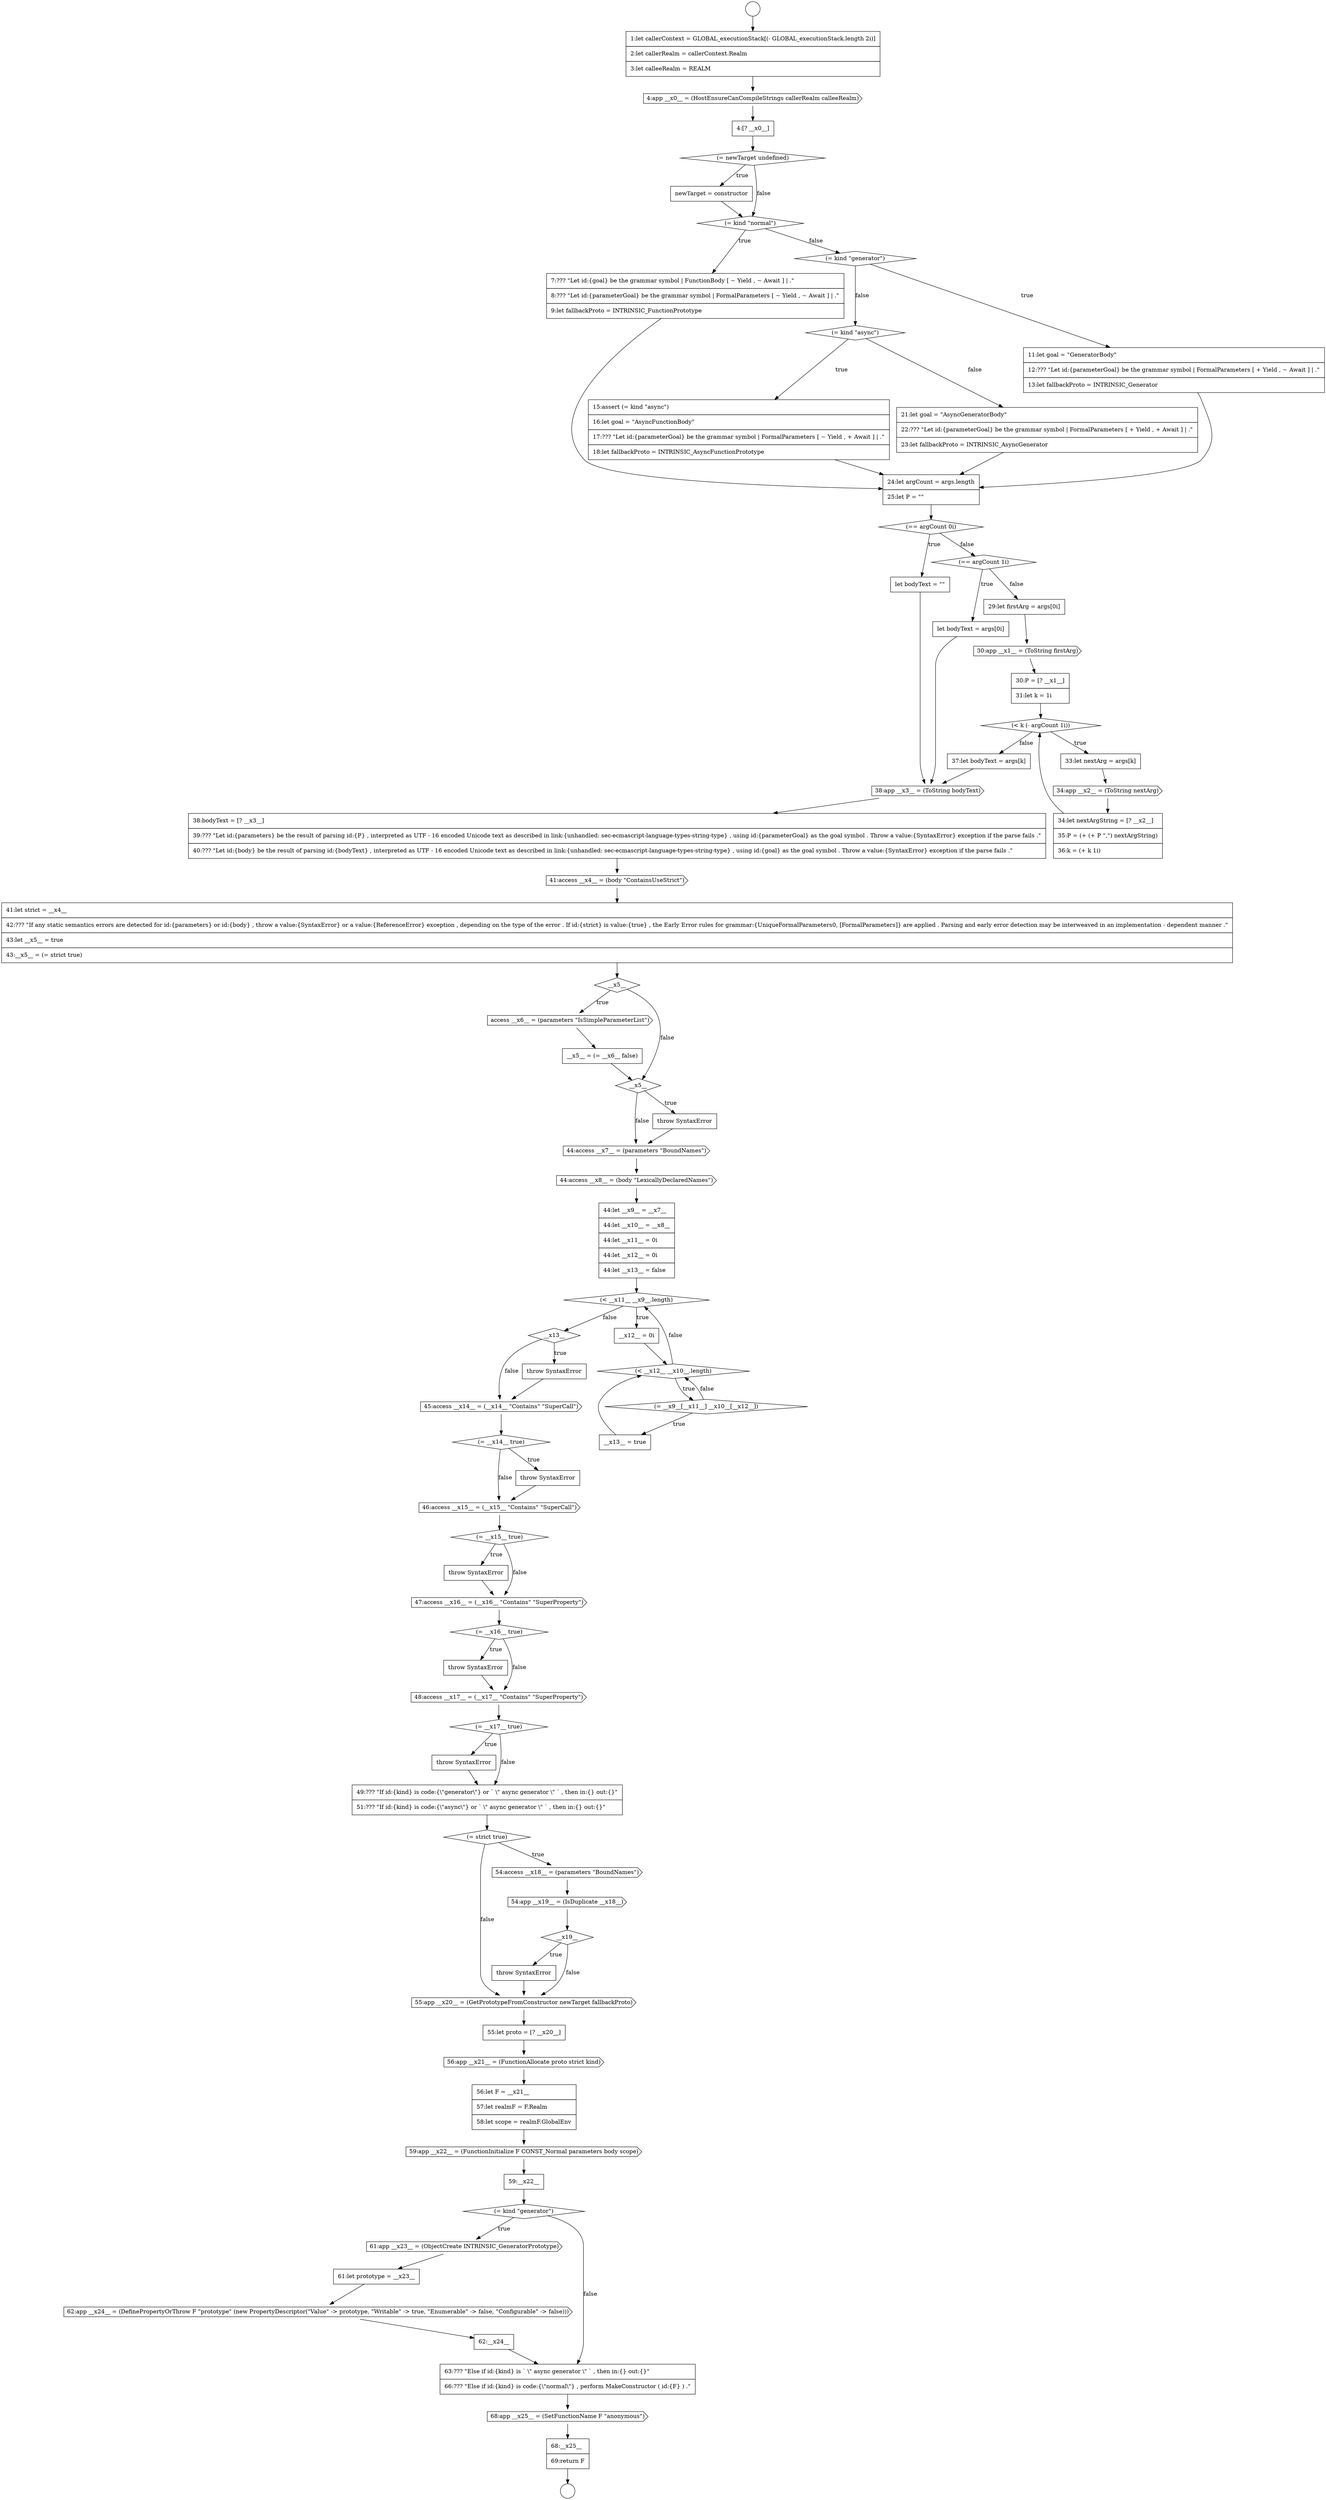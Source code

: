 digraph {
  node11549 [shape=cds, label=<<font color="black">access __x6__ = (parameters &quot;IsSimpleParameterList&quot;)</font>> color="black" fillcolor="white" style=filled]
  node11560 [shape=none, margin=0, label=<<font color="black">
    <table border="0" cellborder="1" cellspacing="0" cellpadding="10">
      <tr><td align="left">__x13__ = true</td></tr>
    </table>
  </font>> color="black" fillcolor="white" style=filled]
  node11566 [shape=cds, label=<<font color="black">46:access __x15__ = (__x15__ &quot;Contains&quot; &quot;SuperCall&quot;)</font>> color="black" fillcolor="white" style=filled]
  node11525 [shape=none, margin=0, label=<<font color="black">
    <table border="0" cellborder="1" cellspacing="0" cellpadding="10">
      <tr><td align="left">7:??? &quot;Let id:{goal} be the grammar symbol | FunctionBody [ ~ Yield , ~ Await ] | .&quot;</td></tr>
      <tr><td align="left">8:??? &quot;Let id:{parameterGoal} be the grammar symbol | FormalParameters [ ~ Yield , ~ Await ] | .&quot;</td></tr>
      <tr><td align="left">9:let fallbackProto = INTRINSIC_FunctionPrototype</td></tr>
    </table>
  </font>> color="black" fillcolor="white" style=filled]
  node11543 [shape=none, margin=0, label=<<font color="black">
    <table border="0" cellborder="1" cellspacing="0" cellpadding="10">
      <tr><td align="left">37:let bodyText = args[k]</td></tr>
    </table>
  </font>> color="black" fillcolor="white" style=filled]
  node11518 [shape=circle label=" " color="black" fillcolor="white" style=filled]
  node11517 [shape=circle label=" " color="black" fillcolor="white" style=filled]
  node11581 [shape=cds, label=<<font color="black">55:app __x20__ = (GetPrototypeFromConstructor newTarget fallbackProto)</font>> color="black" fillcolor="white" style=filled]
  node11527 [shape=none, margin=0, label=<<font color="black">
    <table border="0" cellborder="1" cellspacing="0" cellpadding="10">
      <tr><td align="left">11:let goal = &quot;GeneratorBody&quot;</td></tr>
      <tr><td align="left">12:??? &quot;Let id:{parameterGoal} be the grammar symbol | FormalParameters [ + Yield , ~ Await ] | .&quot;</td></tr>
      <tr><td align="left">13:let fallbackProto = INTRINSIC_Generator</td></tr>
    </table>
  </font>> color="black" fillcolor="white" style=filled]
  node11571 [shape=none, margin=0, label=<<font color="black">
    <table border="0" cellborder="1" cellspacing="0" cellpadding="10">
      <tr><td align="left">throw SyntaxError</td></tr>
    </table>
  </font>> color="black" fillcolor="white" style=filled]
  node11556 [shape=diamond, label=<<font color="black">(&lt; __x11__ __x9__.length)</font>> color="black" fillcolor="white" style=filled]
  node11542 [shape=none, margin=0, label=<<font color="black">
    <table border="0" cellborder="1" cellspacing="0" cellpadding="10">
      <tr><td align="left">34:let nextArgString = [? __x2__]</td></tr>
      <tr><td align="left">35:P = (+ (+ P &quot;,&quot;) nextArgString)</td></tr>
      <tr><td align="left">36:k = (+ k 1i)</td></tr>
    </table>
  </font>> color="black" fillcolor="white" style=filled]
  node11568 [shape=none, margin=0, label=<<font color="black">
    <table border="0" cellborder="1" cellspacing="0" cellpadding="10">
      <tr><td align="left">throw SyntaxError</td></tr>
    </table>
  </font>> color="black" fillcolor="white" style=filled]
  node11588 [shape=cds, label=<<font color="black">61:app __x23__ = (ObjectCreate INTRINSIC_GeneratorPrototype)</font>> color="black" fillcolor="white" style=filled]
  node11533 [shape=none, margin=0, label=<<font color="black">
    <table border="0" cellborder="1" cellspacing="0" cellpadding="10">
      <tr><td align="left">let bodyText = &quot;&quot;</td></tr>
    </table>
  </font>> color="black" fillcolor="white" style=filled]
  node11564 [shape=diamond, label=<<font color="black">(= __x14__ true)</font>> color="black" fillcolor="white" style=filled]
  node11538 [shape=none, margin=0, label=<<font color="black">
    <table border="0" cellborder="1" cellspacing="0" cellpadding="10">
      <tr><td align="left">30:P = [? __x1__]</td></tr>
      <tr><td align="left">31:let k = 1i</td></tr>
    </table>
  </font>> color="black" fillcolor="white" style=filled]
  node11577 [shape=cds, label=<<font color="black">54:access __x18__ = (parameters &quot;BoundNames&quot;)</font>> color="black" fillcolor="white" style=filled]
  node11523 [shape=none, margin=0, label=<<font color="black">
    <table border="0" cellborder="1" cellspacing="0" cellpadding="10">
      <tr><td align="left">newTarget = constructor</td></tr>
    </table>
  </font>> color="black" fillcolor="white" style=filled]
  node11528 [shape=diamond, label=<<font color="black">(= kind &quot;async&quot;)</font>> color="black" fillcolor="white" style=filled]
  node11555 [shape=none, margin=0, label=<<font color="black">
    <table border="0" cellborder="1" cellspacing="0" cellpadding="10">
      <tr><td align="left">44:let __x9__ = __x7__</td></tr>
      <tr><td align="left">44:let __x10__ = __x8__</td></tr>
      <tr><td align="left">44:let __x11__ = 0i</td></tr>
      <tr><td align="left">44:let __x12__ = 0i</td></tr>
      <tr><td align="left">44:let __x13__ = false</td></tr>
    </table>
  </font>> color="black" fillcolor="white" style=filled]
  node11550 [shape=none, margin=0, label=<<font color="black">
    <table border="0" cellborder="1" cellspacing="0" cellpadding="10">
      <tr><td align="left">__x5__ = (= __x6__ false)</td></tr>
    </table>
  </font>> color="black" fillcolor="white" style=filled]
  node11545 [shape=none, margin=0, label=<<font color="black">
    <table border="0" cellborder="1" cellspacing="0" cellpadding="10">
      <tr><td align="left">38:bodyText = [? __x3__]</td></tr>
      <tr><td align="left">39:??? &quot;Let id:{parameters} be the result of parsing id:{P} , interpreted as UTF - 16 encoded Unicode text as described in link:{unhandled: sec-ecmascript-language-types-string-type} , using id:{parameterGoal} as the goal symbol . Throw a value:{SyntaxError} exception if the parse fails .&quot;</td></tr>
      <tr><td align="left">40:??? &quot;Let id:{body} be the result of parsing id:{bodyText} , interpreted as UTF - 16 encoded Unicode text as described in link:{unhandled: sec-ecmascript-language-types-string-type} , using id:{goal} as the goal symbol . Throw a value:{SyntaxError} exception if the parse fails .&quot;</td></tr>
    </table>
  </font>> color="black" fillcolor="white" style=filled]
  node11520 [shape=cds, label=<<font color="black">4:app __x0__ = (HostEnsureCanCompileStrings callerRealm calleeRealm)</font>> color="black" fillcolor="white" style=filled]
  node11582 [shape=none, margin=0, label=<<font color="black">
    <table border="0" cellborder="1" cellspacing="0" cellpadding="10">
      <tr><td align="left">55:let proto = [? __x20__]</td></tr>
    </table>
  </font>> color="black" fillcolor="white" style=filled]
  node11587 [shape=diamond, label=<<font color="black">(= kind &quot;generator&quot;)</font>> color="black" fillcolor="white" style=filled]
  node11565 [shape=none, margin=0, label=<<font color="black">
    <table border="0" cellborder="1" cellspacing="0" cellpadding="10">
      <tr><td align="left">throw SyntaxError</td></tr>
    </table>
  </font>> color="black" fillcolor="white" style=filled]
  node11592 [shape=none, margin=0, label=<<font color="black">
    <table border="0" cellborder="1" cellspacing="0" cellpadding="10">
      <tr><td align="left">63:??? &quot;Else if id:{kind} is ` \&quot; async generator \&quot; ` , then in:{} out:{}&quot;</td></tr>
      <tr><td align="left">66:??? &quot;Else if id:{kind} is code:{\&quot;normal\&quot;} , perform MakeConstructor ( id:{F} ) .&quot;</td></tr>
    </table>
  </font>> color="black" fillcolor="white" style=filled]
  node11570 [shape=diamond, label=<<font color="black">(= __x16__ true)</font>> color="black" fillcolor="white" style=filled]
  node11532 [shape=diamond, label=<<font color="black">(== argCount 0i)</font>> color="black" fillcolor="white" style=filled]
  node11536 [shape=none, margin=0, label=<<font color="black">
    <table border="0" cellborder="1" cellspacing="0" cellpadding="10">
      <tr><td align="left">29:let firstArg = args[0i]</td></tr>
    </table>
  </font>> color="black" fillcolor="white" style=filled]
  node11574 [shape=none, margin=0, label=<<font color="black">
    <table border="0" cellborder="1" cellspacing="0" cellpadding="10">
      <tr><td align="left">throw SyntaxError</td></tr>
    </table>
  </font>> color="black" fillcolor="white" style=filled]
  node11593 [shape=cds, label=<<font color="black">68:app __x25__ = (SetFunctionName F &quot;anonymous&quot;)</font>> color="black" fillcolor="white" style=filled]
  node11524 [shape=diamond, label=<<font color="black">(= kind &quot;normal&quot;)</font>> color="black" fillcolor="white" style=filled]
  node11546 [shape=cds, label=<<font color="black">41:access __x4__ = (body &quot;ContainsUseStrict&quot;)</font>> color="black" fillcolor="white" style=filled]
  node11544 [shape=cds, label=<<font color="black">38:app __x3__ = (ToString bodyText)</font>> color="black" fillcolor="white" style=filled]
  node11559 [shape=diamond, label=<<font color="black">(= __x9__[__x11__] __x10__[__x12__])</font>> color="black" fillcolor="white" style=filled]
  node11576 [shape=diamond, label=<<font color="black">(= strict true)</font>> color="black" fillcolor="white" style=filled]
  node11539 [shape=diamond, label=<<font color="black">(&lt; k (- argCount 1i))</font>> color="black" fillcolor="white" style=filled]
  node11578 [shape=cds, label=<<font color="black">54:app __x19__ = (IsDuplicate __x18__)</font>> color="black" fillcolor="white" style=filled]
  node11591 [shape=none, margin=0, label=<<font color="black">
    <table border="0" cellborder="1" cellspacing="0" cellpadding="10">
      <tr><td align="left">62:__x24__</td></tr>
    </table>
  </font>> color="black" fillcolor="white" style=filled]
  node11561 [shape=diamond, label=<<font color="black">__x13__</font>> color="black" fillcolor="white" style=filled]
  node11554 [shape=cds, label=<<font color="black">44:access __x8__ = (body &quot;LexicallyDeclaredNames&quot;)</font>> color="black" fillcolor="white" style=filled]
  node11531 [shape=none, margin=0, label=<<font color="black">
    <table border="0" cellborder="1" cellspacing="0" cellpadding="10">
      <tr><td align="left">24:let argCount = args.length</td></tr>
      <tr><td align="left">25:let P = &quot;&quot;</td></tr>
    </table>
  </font>> color="black" fillcolor="white" style=filled]
  node11586 [shape=none, margin=0, label=<<font color="black">
    <table border="0" cellborder="1" cellspacing="0" cellpadding="10">
      <tr><td align="left">59:__x22__</td></tr>
    </table>
  </font>> color="black" fillcolor="white" style=filled]
  node11583 [shape=cds, label=<<font color="black">56:app __x21__ = (FunctionAllocate proto strict kind)</font>> color="black" fillcolor="white" style=filled]
  node11569 [shape=cds, label=<<font color="black">47:access __x16__ = (__x16__ &quot;Contains&quot; &quot;SuperProperty&quot;)</font>> color="black" fillcolor="white" style=filled]
  node11519 [shape=none, margin=0, label=<<font color="black">
    <table border="0" cellborder="1" cellspacing="0" cellpadding="10">
      <tr><td align="left">1:let callerContext = GLOBAL_executionStack[(- GLOBAL_executionStack.length 2i)]</td></tr>
      <tr><td align="left">2:let callerRealm = callerContext.Realm</td></tr>
      <tr><td align="left">3:let calleeRealm = REALM</td></tr>
    </table>
  </font>> color="black" fillcolor="white" style=filled]
  node11551 [shape=diamond, label=<<font color="black">__x5__</font>> color="black" fillcolor="white" style=filled]
  node11521 [shape=none, margin=0, label=<<font color="black">
    <table border="0" cellborder="1" cellspacing="0" cellpadding="10">
      <tr><td align="left">4:[? __x0__]</td></tr>
    </table>
  </font>> color="black" fillcolor="white" style=filled]
  node11558 [shape=diamond, label=<<font color="black">(&lt; __x12__ __x10__.length)</font>> color="black" fillcolor="white" style=filled]
  node11590 [shape=cds, label=<<font color="black">62:app __x24__ = (DefinePropertyOrThrow F &quot;prototype&quot; (new PropertyDescriptor(&quot;Value&quot; -&gt; prototype, &quot;Writable&quot; -&gt; true, &quot;Enumerable&quot; -&gt; false, &quot;Configurable&quot; -&gt; false)))</font>> color="black" fillcolor="white" style=filled]
  node11535 [shape=none, margin=0, label=<<font color="black">
    <table border="0" cellborder="1" cellspacing="0" cellpadding="10">
      <tr><td align="left">let bodyText = args[0i]</td></tr>
    </table>
  </font>> color="black" fillcolor="white" style=filled]
  node11579 [shape=diamond, label=<<font color="black">__x19__</font>> color="black" fillcolor="white" style=filled]
  node11547 [shape=none, margin=0, label=<<font color="black">
    <table border="0" cellborder="1" cellspacing="0" cellpadding="10">
      <tr><td align="left">41:let strict = __x4__</td></tr>
      <tr><td align="left">42:??? &quot;If any static semantics errors are detected for id:{parameters} or id:{body} , throw a value:{SyntaxError} or a value:{ReferenceError} exception , depending on the type of the error . If id:{strict} is value:{true} , the Early Error rules for grammar:{UniqueFormalParameters0, [FormalParameters]} are applied . Parsing and early error detection may be interweaved in an implementation - dependent manner .&quot;</td></tr>
      <tr><td align="left">43:let __x5__ = true</td></tr>
      <tr><td align="left">43:__x5__ = (= strict true)</td></tr>
    </table>
  </font>> color="black" fillcolor="white" style=filled]
  node11575 [shape=none, margin=0, label=<<font color="black">
    <table border="0" cellborder="1" cellspacing="0" cellpadding="10">
      <tr><td align="left">49:??? &quot;If id:{kind} is code:{\&quot;generator\&quot;} or ` \&quot; async generator \&quot; ` , then in:{} out:{}&quot;</td></tr>
      <tr><td align="left">51:??? &quot;If id:{kind} is code:{\&quot;async\&quot;} or ` \&quot; async generator \&quot; ` , then in:{} out:{}&quot;</td></tr>
    </table>
  </font>> color="black" fillcolor="white" style=filled]
  node11562 [shape=none, margin=0, label=<<font color="black">
    <table border="0" cellborder="1" cellspacing="0" cellpadding="10">
      <tr><td align="left">throw SyntaxError</td></tr>
    </table>
  </font>> color="black" fillcolor="white" style=filled]
  node11594 [shape=none, margin=0, label=<<font color="black">
    <table border="0" cellborder="1" cellspacing="0" cellpadding="10">
      <tr><td align="left">68:__x25__</td></tr>
      <tr><td align="left">69:return F</td></tr>
    </table>
  </font>> color="black" fillcolor="white" style=filled]
  node11573 [shape=diamond, label=<<font color="black">(= __x17__ true)</font>> color="black" fillcolor="white" style=filled]
  node11540 [shape=none, margin=0, label=<<font color="black">
    <table border="0" cellborder="1" cellspacing="0" cellpadding="10">
      <tr><td align="left">33:let nextArg = args[k]</td></tr>
    </table>
  </font>> color="black" fillcolor="white" style=filled]
  node11530 [shape=none, margin=0, label=<<font color="black">
    <table border="0" cellborder="1" cellspacing="0" cellpadding="10">
      <tr><td align="left">21:let goal = &quot;AsyncGeneratorBody&quot;</td></tr>
      <tr><td align="left">22:??? &quot;Let id:{parameterGoal} be the grammar symbol | FormalParameters [ + Yield , + Await ] | .&quot;</td></tr>
      <tr><td align="left">23:let fallbackProto = INTRINSIC_AsyncGenerator</td></tr>
    </table>
  </font>> color="black" fillcolor="white" style=filled]
  node11541 [shape=cds, label=<<font color="black">34:app __x2__ = (ToString nextArg)</font>> color="black" fillcolor="white" style=filled]
  node11572 [shape=cds, label=<<font color="black">48:access __x17__ = (__x17__ &quot;Contains&quot; &quot;SuperProperty&quot;)</font>> color="black" fillcolor="white" style=filled]
  node11584 [shape=none, margin=0, label=<<font color="black">
    <table border="0" cellborder="1" cellspacing="0" cellpadding="10">
      <tr><td align="left">56:let F = __x21__</td></tr>
      <tr><td align="left">57:let realmF = F.Realm</td></tr>
      <tr><td align="left">58:let scope = realmF.GlobalEnv</td></tr>
    </table>
  </font>> color="black" fillcolor="white" style=filled]
  node11585 [shape=cds, label=<<font color="black">59:app __x22__ = (FunctionInitialize F CONST_Normal parameters body scope)</font>> color="black" fillcolor="white" style=filled]
  node11567 [shape=diamond, label=<<font color="black">(= __x15__ true)</font>> color="black" fillcolor="white" style=filled]
  node11553 [shape=cds, label=<<font color="black">44:access __x7__ = (parameters &quot;BoundNames&quot;)</font>> color="black" fillcolor="white" style=filled]
  node11526 [shape=diamond, label=<<font color="black">(= kind &quot;generator&quot;)</font>> color="black" fillcolor="white" style=filled]
  node11552 [shape=none, margin=0, label=<<font color="black">
    <table border="0" cellborder="1" cellspacing="0" cellpadding="10">
      <tr><td align="left">throw SyntaxError</td></tr>
    </table>
  </font>> color="black" fillcolor="white" style=filled]
  node11537 [shape=cds, label=<<font color="black">30:app __x1__ = (ToString firstArg)</font>> color="black" fillcolor="white" style=filled]
  node11580 [shape=none, margin=0, label=<<font color="black">
    <table border="0" cellborder="1" cellspacing="0" cellpadding="10">
      <tr><td align="left">throw SyntaxError</td></tr>
    </table>
  </font>> color="black" fillcolor="white" style=filled]
  node11589 [shape=none, margin=0, label=<<font color="black">
    <table border="0" cellborder="1" cellspacing="0" cellpadding="10">
      <tr><td align="left">61:let prototype = __x23__</td></tr>
    </table>
  </font>> color="black" fillcolor="white" style=filled]
  node11563 [shape=cds, label=<<font color="black">45:access __x14__ = (__x14__ &quot;Contains&quot; &quot;SuperCall&quot;)</font>> color="black" fillcolor="white" style=filled]
  node11557 [shape=none, margin=0, label=<<font color="black">
    <table border="0" cellborder="1" cellspacing="0" cellpadding="10">
      <tr><td align="left">__x12__ = 0i</td></tr>
    </table>
  </font>> color="black" fillcolor="white" style=filled]
  node11548 [shape=diamond, label=<<font color="black">__x5__</font>> color="black" fillcolor="white" style=filled]
  node11522 [shape=diamond, label=<<font color="black">(= newTarget undefined)</font>> color="black" fillcolor="white" style=filled]
  node11534 [shape=diamond, label=<<font color="black">(== argCount 1i)</font>> color="black" fillcolor="white" style=filled]
  node11529 [shape=none, margin=0, label=<<font color="black">
    <table border="0" cellborder="1" cellspacing="0" cellpadding="10">
      <tr><td align="left">15:assert (= kind &quot;async&quot;)</td></tr>
      <tr><td align="left">16:let goal = &quot;AsyncFunctionBody&quot;</td></tr>
      <tr><td align="left">17:??? &quot;Let id:{parameterGoal} be the grammar symbol | FormalParameters [ ~ Yield , + Await ] | .&quot;</td></tr>
      <tr><td align="left">18:let fallbackProto = INTRINSIC_AsyncFunctionPrototype</td></tr>
    </table>
  </font>> color="black" fillcolor="white" style=filled]
  node11562 -> node11563 [ color="black"]
  node11575 -> node11576 [ color="black"]
  node11520 -> node11521 [ color="black"]
  node11561 -> node11562 [label=<<font color="black">true</font>> color="black"]
  node11561 -> node11563 [label=<<font color="black">false</font>> color="black"]
  node11545 -> node11546 [ color="black"]
  node11588 -> node11589 [ color="black"]
  node11521 -> node11522 [ color="black"]
  node11553 -> node11554 [ color="black"]
  node11543 -> node11544 [ color="black"]
  node11536 -> node11537 [ color="black"]
  node11558 -> node11559 [label=<<font color="black">true</font>> color="black"]
  node11558 -> node11556 [label=<<font color="black">false</font>> color="black"]
  node11559 -> node11560 [label=<<font color="black">true</font>> color="black"]
  node11559 -> node11558 [label=<<font color="black">false</font>> color="black"]
  node11540 -> node11541 [ color="black"]
  node11522 -> node11523 [label=<<font color="black">true</font>> color="black"]
  node11522 -> node11524 [label=<<font color="black">false</font>> color="black"]
  node11574 -> node11575 [ color="black"]
  node11556 -> node11557 [label=<<font color="black">true</font>> color="black"]
  node11556 -> node11561 [label=<<font color="black">false</font>> color="black"]
  node11517 -> node11519 [ color="black"]
  node11590 -> node11591 [ color="black"]
  node11577 -> node11578 [ color="black"]
  node11576 -> node11577 [label=<<font color="black">true</font>> color="black"]
  node11576 -> node11581 [label=<<font color="black">false</font>> color="black"]
  node11523 -> node11524 [ color="black"]
  node11568 -> node11569 [ color="black"]
  node11532 -> node11533 [label=<<font color="black">true</font>> color="black"]
  node11532 -> node11534 [label=<<font color="black">false</font>> color="black"]
  node11542 -> node11539 [ color="black"]
  node11571 -> node11572 [ color="black"]
  node11539 -> node11540 [label=<<font color="black">true</font>> color="black"]
  node11539 -> node11543 [label=<<font color="black">false</font>> color="black"]
  node11578 -> node11579 [ color="black"]
  node11591 -> node11592 [ color="black"]
  node11581 -> node11582 [ color="black"]
  node11555 -> node11556 [ color="black"]
  node11525 -> node11531 [ color="black"]
  node11560 -> node11558 [ color="black"]
  node11567 -> node11568 [label=<<font color="black">true</font>> color="black"]
  node11567 -> node11569 [label=<<font color="black">false</font>> color="black"]
  node11587 -> node11588 [label=<<font color="black">true</font>> color="black"]
  node11587 -> node11592 [label=<<font color="black">false</font>> color="black"]
  node11580 -> node11581 [ color="black"]
  node11570 -> node11571 [label=<<font color="black">true</font>> color="black"]
  node11570 -> node11572 [label=<<font color="black">false</font>> color="black"]
  node11594 -> node11518 [ color="black"]
  node11548 -> node11549 [label=<<font color="black">true</font>> color="black"]
  node11548 -> node11551 [label=<<font color="black">false</font>> color="black"]
  node11544 -> node11545 [ color="black"]
  node11530 -> node11531 [ color="black"]
  node11541 -> node11542 [ color="black"]
  node11584 -> node11585 [ color="black"]
  node11593 -> node11594 [ color="black"]
  node11585 -> node11586 [ color="black"]
  node11551 -> node11552 [label=<<font color="black">true</font>> color="black"]
  node11551 -> node11553 [label=<<font color="black">false</font>> color="black"]
  node11589 -> node11590 [ color="black"]
  node11519 -> node11520 [ color="black"]
  node11554 -> node11555 [ color="black"]
  node11535 -> node11544 [ color="black"]
  node11569 -> node11570 [ color="black"]
  node11524 -> node11525 [label=<<font color="black">true</font>> color="black"]
  node11524 -> node11526 [label=<<font color="black">false</font>> color="black"]
  node11538 -> node11539 [ color="black"]
  node11592 -> node11593 [ color="black"]
  node11582 -> node11583 [ color="black"]
  node11531 -> node11532 [ color="black"]
  node11533 -> node11544 [ color="black"]
  node11563 -> node11564 [ color="black"]
  node11566 -> node11567 [ color="black"]
  node11546 -> node11547 [ color="black"]
  node11583 -> node11584 [ color="black"]
  node11573 -> node11574 [label=<<font color="black">true</font>> color="black"]
  node11573 -> node11575 [label=<<font color="black">false</font>> color="black"]
  node11586 -> node11587 [ color="black"]
  node11557 -> node11558 [ color="black"]
  node11537 -> node11538 [ color="black"]
  node11564 -> node11565 [label=<<font color="black">true</font>> color="black"]
  node11564 -> node11566 [label=<<font color="black">false</font>> color="black"]
  node11579 -> node11580 [label=<<font color="black">true</font>> color="black"]
  node11579 -> node11581 [label=<<font color="black">false</font>> color="black"]
  node11528 -> node11529 [label=<<font color="black">true</font>> color="black"]
  node11528 -> node11530 [label=<<font color="black">false</font>> color="black"]
  node11550 -> node11551 [ color="black"]
  node11552 -> node11553 [ color="black"]
  node11565 -> node11566 [ color="black"]
  node11529 -> node11531 [ color="black"]
  node11549 -> node11550 [ color="black"]
  node11572 -> node11573 [ color="black"]
  node11534 -> node11535 [label=<<font color="black">true</font>> color="black"]
  node11534 -> node11536 [label=<<font color="black">false</font>> color="black"]
  node11526 -> node11527 [label=<<font color="black">true</font>> color="black"]
  node11526 -> node11528 [label=<<font color="black">false</font>> color="black"]
  node11527 -> node11531 [ color="black"]
  node11547 -> node11548 [ color="black"]
}
